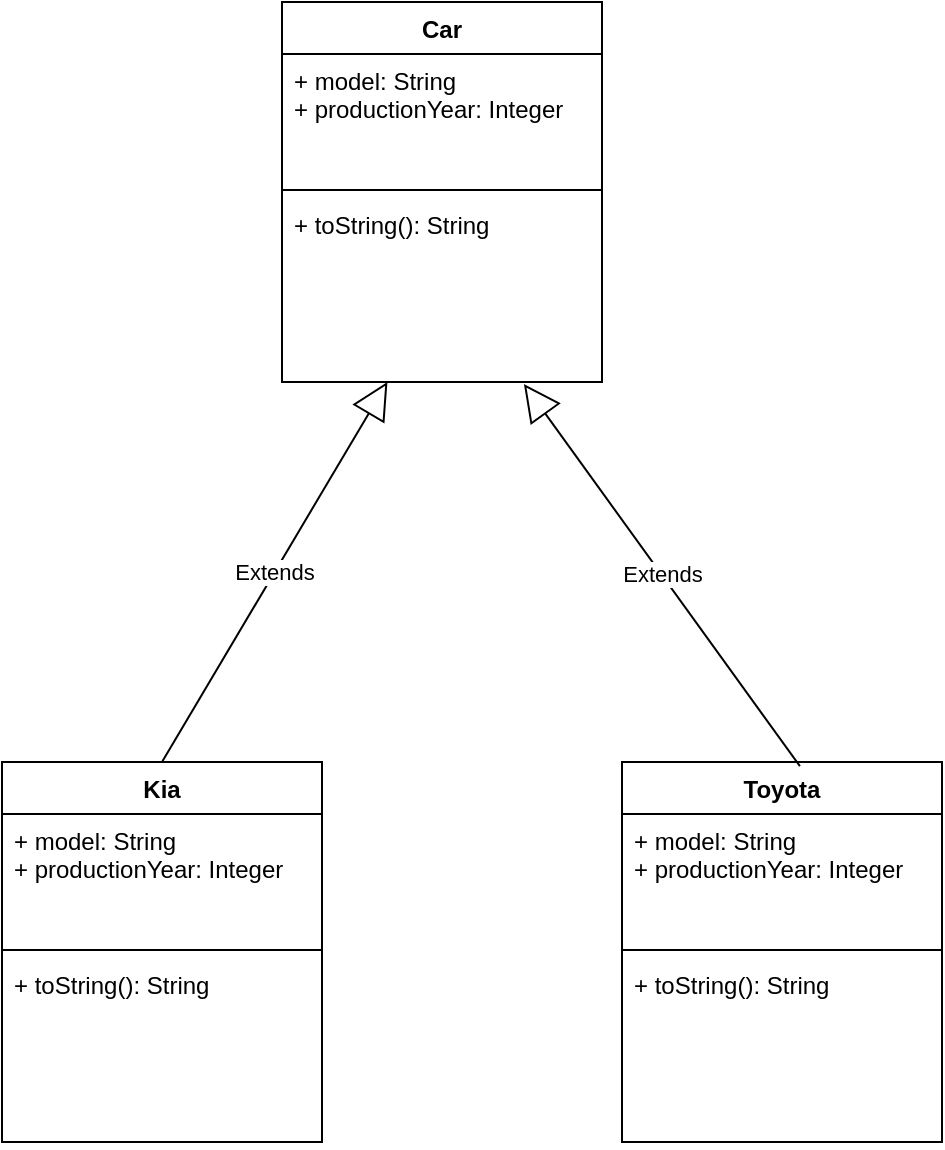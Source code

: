<mxfile version="20.5.3" type="google" pages="5"><diagram id="jqbWPacf7isH80mVprxw" name="Cars - iheritance"><mxGraphModel grid="1" page="1" gridSize="10" guides="1" tooltips="1" connect="1" arrows="1" fold="1" pageScale="1" pageWidth="1654" pageHeight="1169" math="0" shadow="0"><root><mxCell id="0"/><mxCell id="1" parent="0"/><mxCell id="mBYA9zQ9qfbUI1bb0ReB-9" value="Car" style="swimlane;fontStyle=1;align=center;verticalAlign=top;childLayout=stackLayout;horizontal=1;startSize=26;horizontalStack=0;resizeParent=1;resizeParentMax=0;resizeLast=0;collapsible=1;marginBottom=0;" vertex="1" parent="1"><mxGeometry x="360" y="260" width="160" height="190" as="geometry"/></mxCell><mxCell id="mBYA9zQ9qfbUI1bb0ReB-10" value="+ model: String&#10;+ productionYear: Integer" style="text;strokeColor=none;fillColor=none;align=left;verticalAlign=top;spacingLeft=4;spacingRight=4;overflow=hidden;rotatable=0;points=[[0,0.5],[1,0.5]];portConstraint=eastwest;" vertex="1" parent="mBYA9zQ9qfbUI1bb0ReB-9"><mxGeometry y="26" width="160" height="64" as="geometry"/></mxCell><mxCell id="mBYA9zQ9qfbUI1bb0ReB-11" value="" style="line;strokeWidth=1;fillColor=none;align=left;verticalAlign=middle;spacingTop=-1;spacingLeft=3;spacingRight=3;rotatable=0;labelPosition=right;points=[];portConstraint=eastwest;strokeColor=inherit;" vertex="1" parent="mBYA9zQ9qfbUI1bb0ReB-9"><mxGeometry y="90" width="160" height="8" as="geometry"/></mxCell><mxCell id="mBYA9zQ9qfbUI1bb0ReB-12" value="+ toString(): String" style="text;strokeColor=none;fillColor=none;align=left;verticalAlign=top;spacingLeft=4;spacingRight=4;overflow=hidden;rotatable=0;points=[[0,0.5],[1,0.5]];portConstraint=eastwest;" vertex="1" parent="mBYA9zQ9qfbUI1bb0ReB-9"><mxGeometry y="98" width="160" height="92" as="geometry"/></mxCell><mxCell id="mBYA9zQ9qfbUI1bb0ReB-13" value="Toyota" style="swimlane;fontStyle=1;align=center;verticalAlign=top;childLayout=stackLayout;horizontal=1;startSize=26;horizontalStack=0;resizeParent=1;resizeParentMax=0;resizeLast=0;collapsible=1;marginBottom=0;" vertex="1" parent="1"><mxGeometry x="530" y="640" width="160" height="190" as="geometry"/></mxCell><mxCell id="mBYA9zQ9qfbUI1bb0ReB-14" value="+ model: String&#10;+ productionYear: Integer" style="text;strokeColor=none;fillColor=none;align=left;verticalAlign=top;spacingLeft=4;spacingRight=4;overflow=hidden;rotatable=0;points=[[0,0.5],[1,0.5]];portConstraint=eastwest;" vertex="1" parent="mBYA9zQ9qfbUI1bb0ReB-13"><mxGeometry y="26" width="160" height="64" as="geometry"/></mxCell><mxCell id="mBYA9zQ9qfbUI1bb0ReB-15" value="" style="line;strokeWidth=1;fillColor=none;align=left;verticalAlign=middle;spacingTop=-1;spacingLeft=3;spacingRight=3;rotatable=0;labelPosition=right;points=[];portConstraint=eastwest;strokeColor=inherit;" vertex="1" parent="mBYA9zQ9qfbUI1bb0ReB-13"><mxGeometry y="90" width="160" height="8" as="geometry"/></mxCell><mxCell id="mBYA9zQ9qfbUI1bb0ReB-16" value="+ toString(): String" style="text;strokeColor=none;fillColor=none;align=left;verticalAlign=top;spacingLeft=4;spacingRight=4;overflow=hidden;rotatable=0;points=[[0,0.5],[1,0.5]];portConstraint=eastwest;" vertex="1" parent="mBYA9zQ9qfbUI1bb0ReB-13"><mxGeometry y="98" width="160" height="92" as="geometry"/></mxCell><mxCell id="mBYA9zQ9qfbUI1bb0ReB-17" value="Extends" style="endArrow=block;endSize=16;endFill=0;html=1;rounded=0;exitX=0.556;exitY=0.011;exitDx=0;exitDy=0;exitPerimeter=0;entryX=0.756;entryY=1.011;entryDx=0;entryDy=0;entryPerimeter=0;" edge="1" parent="1" source="mBYA9zQ9qfbUI1bb0ReB-13" target="mBYA9zQ9qfbUI1bb0ReB-12"><mxGeometry width="160" relative="1" as="geometry"><mxPoint x="40" y="770" as="sourcePoint"/><mxPoint x="200" y="770" as="targetPoint"/></mxGeometry></mxCell><mxCell id="mBYA9zQ9qfbUI1bb0ReB-18" value="Kia" style="swimlane;fontStyle=1;align=center;verticalAlign=top;childLayout=stackLayout;horizontal=1;startSize=26;horizontalStack=0;resizeParent=1;resizeParentMax=0;resizeLast=0;collapsible=1;marginBottom=0;" vertex="1" parent="1"><mxGeometry x="220" y="640" width="160" height="190" as="geometry"/></mxCell><mxCell id="mBYA9zQ9qfbUI1bb0ReB-19" value="+ model: String&#10;+ productionYear: Integer" style="text;strokeColor=none;fillColor=none;align=left;verticalAlign=top;spacingLeft=4;spacingRight=4;overflow=hidden;rotatable=0;points=[[0,0.5],[1,0.5]];portConstraint=eastwest;" vertex="1" parent="mBYA9zQ9qfbUI1bb0ReB-18"><mxGeometry y="26" width="160" height="64" as="geometry"/></mxCell><mxCell id="mBYA9zQ9qfbUI1bb0ReB-20" value="" style="line;strokeWidth=1;fillColor=none;align=left;verticalAlign=middle;spacingTop=-1;spacingLeft=3;spacingRight=3;rotatable=0;labelPosition=right;points=[];portConstraint=eastwest;strokeColor=inherit;" vertex="1" parent="mBYA9zQ9qfbUI1bb0ReB-18"><mxGeometry y="90" width="160" height="8" as="geometry"/></mxCell><mxCell id="mBYA9zQ9qfbUI1bb0ReB-21" value="+ toString(): String" style="text;strokeColor=none;fillColor=none;align=left;verticalAlign=top;spacingLeft=4;spacingRight=4;overflow=hidden;rotatable=0;points=[[0,0.5],[1,0.5]];portConstraint=eastwest;" vertex="1" parent="mBYA9zQ9qfbUI1bb0ReB-18"><mxGeometry y="98" width="160" height="92" as="geometry"/></mxCell><mxCell id="mBYA9zQ9qfbUI1bb0ReB-22" value="Extends" style="endArrow=block;endSize=16;endFill=0;html=1;rounded=0;exitX=0.5;exitY=0;exitDx=0;exitDy=0;" edge="1" parent="1" source="mBYA9zQ9qfbUI1bb0ReB-18" target="mBYA9zQ9qfbUI1bb0ReB-12"><mxGeometry width="160" relative="1" as="geometry"><mxPoint x="628.96" y="652.09" as="sourcePoint"/><mxPoint x="471.04" y="448.988" as="targetPoint"/></mxGeometry></mxCell></root></mxGraphModel></diagram><diagram id="QY5jik7Iae2Jsu6QxGlr" name="Garage SW Arch"><mxGraphModel grid="1" page="1" gridSize="10" guides="1" tooltips="1" connect="1" arrows="1" fold="1" pageScale="1" pageWidth="1654" pageHeight="1169" math="0" shadow="0"><root><mxCell id="0"/><mxCell id="1" parent="0"/><mxCell id="NFS-tfGxUZMcsREs0dOl-17" value="&lt;font style=&quot;&quot;&gt;&lt;span style=&quot;font-weight: bold; font-size: 14px;&quot;&gt;TAMK TiTe Cloud automotives Linux server&lt;/span&gt;&lt;br&gt;&lt;font style=&quot;font-size: 12px;&quot;&gt;* automotives3.tamk.cloud&lt;br&gt;* 192.168.88.123&lt;br&gt;&lt;br&gt;&lt;br&gt;&lt;/font&gt;&lt;/font&gt;" style="verticalAlign=top;align=left;spacingTop=8;spacingLeft=2;spacingRight=12;shape=cube;size=10;direction=south;fontStyle=4;html=1;strokeColor=default;" vertex="1" parent="1"><mxGeometry x="90" y="240" width="860" height="580" as="geometry"/></mxCell><mxCell id="NFS-tfGxUZMcsREs0dOl-14" value="&lt;p style=&quot;margin:0px;margin-top:6px;text-align:center;&quot;&gt;&lt;b&gt;My Garage app&lt;/b&gt;&lt;/p&gt;&lt;hr&gt;&lt;p style=&quot;margin:0px;margin-left:8px;&quot;&gt;&lt;br&gt;&lt;/p&gt;" style="align=left;overflow=fill;html=1;dropTarget=0;strokeColor=default;" vertex="1" parent="1"><mxGeometry x="110" y="380" width="540" height="330" as="geometry"/></mxCell><mxCell id="NFS-tfGxUZMcsREs0dOl-15" value="" style="shape=component;jettyWidth=8;jettyHeight=4;strokeColor=default;" vertex="1" parent="NFS-tfGxUZMcsREs0dOl-14"><mxGeometry x="1" width="20" height="20" relative="1" as="geometry"><mxPoint x="-24" y="4" as="offset"/></mxGeometry></mxCell><mxCell id="NFS-tfGxUZMcsREs0dOl-11" style="edgeStyle=none;rounded=0;orthogonalLoop=1;jettySize=auto;html=1;endArrow=classic;endFill=0;" edge="1" parent="1" source="NFS-tfGxUZMcsREs0dOl-1" target="NFS-tfGxUZMcsREs0dOl-5"><mxGeometry relative="1" as="geometry"/></mxCell><mxCell id="NFS-tfGxUZMcsREs0dOl-12" value="uses" style="edgeLabel;html=1;align=center;verticalAlign=middle;resizable=0;points=[];" connectable="0" vertex="1" parent="NFS-tfGxUZMcsREs0dOl-11"><mxGeometry x="-0.611" y="1" relative="1" as="geometry"><mxPoint as="offset"/></mxGeometry></mxCell><mxCell id="NFS-tfGxUZMcsREs0dOl-1" value="My Garage" style="shape=folder;fontStyle=1;tabWidth=110;tabHeight=30;tabPosition=left;html=1;boundedLbl=1;labelInHeader=1;container=1;collapsible=0;" vertex="1" parent="1"><mxGeometry x="140" y="422.5" width="190" height="110" as="geometry"/></mxCell><mxCell id="NFS-tfGxUZMcsREs0dOl-2" value="" style="html=1;strokeColor=none;resizeWidth=1;resizeHeight=1;fillColor=none;part=1;connectable=0;allowArrows=0;deletable=0;" vertex="1" parent="NFS-tfGxUZMcsREs0dOl-1"><mxGeometry width="173.235" height="63" relative="1" as="geometry"><mxPoint y="30" as="offset"/></mxGeometry></mxCell><mxCell id="NFS-tfGxUZMcsREs0dOl-5" value="Cars Catalog" style="shape=folder;fontStyle=1;tabWidth=110;tabHeight=30;tabPosition=left;html=1;boundedLbl=1;labelInHeader=1;container=1;collapsible=0;" vertex="1" parent="1"><mxGeometry x="440" y="422.5" width="190" height="95" as="geometry"/></mxCell><mxCell id="NFS-tfGxUZMcsREs0dOl-6" value="" style="html=1;strokeColor=none;resizeWidth=1;resizeHeight=1;fillColor=none;part=1;connectable=0;allowArrows=0;deletable=0;" vertex="1" parent="NFS-tfGxUZMcsREs0dOl-5"><mxGeometry width="100.534" height="19" relative="1" as="geometry"><mxPoint y="30" as="offset"/></mxGeometry></mxCell><mxCell id="NFS-tfGxUZMcsREs0dOl-10" style="rounded=0;orthogonalLoop=1;jettySize=auto;html=1;endArrow=none;endFill=0;dashed=1;" edge="1" parent="1" source="NFS-tfGxUZMcsREs0dOl-9" target="NFS-tfGxUZMcsREs0dOl-5"><mxGeometry relative="1" as="geometry"/></mxCell><mxCell id="NFS-tfGxUZMcsREs0dOl-9" value="&lt;span style=&quot;color: rgb(0, 0, 0); font-family: Helvetica; font-size: 12px; font-variant-ligatures: normal; font-variant-caps: normal; font-weight: 400; letter-spacing: normal; orphans: 2; text-align: left; text-indent: 0px; text-transform: none; widows: 2; word-spacing: 0px; -webkit-text-stroke-width: 0px; background-color: rgb(248, 249, 250); text-decoration-thickness: initial; text-decoration-style: initial; text-decoration-color: initial; float: none; display: inline !important;&quot;&gt;&lt;i&gt;This is the generic reusable collection of all possible cars, their properties like horse power, accelaration, top speed, consumption, battery capacity, tank size, nr of passangers ...&lt;/i&gt;&lt;/span&gt;" style="text;whiteSpace=wrap;html=1;strokeColor=default;" vertex="1" parent="1"><mxGeometry x="440" y="560" width="173" height="120" as="geometry"/></mxCell><mxCell id="NFS-tfGxUZMcsREs0dOl-13" value="&lt;span style=&quot;color: rgb(0, 0, 0); font-family: Helvetica; font-size: 12px; font-variant-ligatures: normal; font-variant-caps: normal; font-weight: 400; letter-spacing: normal; orphans: 2; text-align: left; text-indent: 0px; text-transform: none; widows: 2; word-spacing: 0px; -webkit-text-stroke-width: 0px; background-color: rgb(248, 249, 250); text-decoration-thickness: initial; text-decoration-style: initial; text-decoration-color: initial; float: none; display: inline !important;&quot;&gt;&lt;i&gt;Person's garage holding 0 or more cars.&lt;/i&gt;&lt;/span&gt;" style="text;whiteSpace=wrap;html=1;strokeColor=default;dashed=1;" vertex="1" parent="1"><mxGeometry x="170" y="580" width="130" height="90" as="geometry"/></mxCell><mxCell id="NFS-tfGxUZMcsREs0dOl-16" style="rounded=0;orthogonalLoop=1;jettySize=auto;html=1;endArrow=none;endFill=0;dashed=1;" edge="1" parent="1" source="NFS-tfGxUZMcsREs0dOl-13" target="NFS-tfGxUZMcsREs0dOl-1"><mxGeometry relative="1" as="geometry"><mxPoint x="755.545" y="610" as="sourcePoint"/><mxPoint x="709.727" y="570" as="targetPoint"/></mxGeometry></mxCell><mxCell id="NFS-tfGxUZMcsREs0dOl-20" value="&lt;span style=&quot;color: rgb(0, 0, 0); font-family: Helvetica; font-size: 12px; font-variant-ligatures: normal; font-variant-caps: normal; font-weight: 400; letter-spacing: normal; orphans: 2; text-align: left; text-indent: 0px; text-transform: none; widows: 2; word-spacing: 0px; -webkit-text-stroke-width: 0px; background-color: rgb(248, 249, 250); text-decoration-thickness: initial; text-decoration-style: initial; text-decoration-color: initial; float: none; display: inline !important;&quot;&gt;&lt;i&gt;Our home server for misc home applications&lt;/i&gt;&lt;/span&gt;" style="text;whiteSpace=wrap;html=1;strokeColor=default;" vertex="1" parent="1"><mxGeometry x="685" y="740" width="230" height="50" as="geometry"/></mxCell><mxCell id="NFS-tfGxUZMcsREs0dOl-21" value="&lt;span style=&quot;color: rgb(0, 0, 0); font-family: Helvetica; font-size: 12px; font-variant-ligatures: normal; font-variant-caps: normal; font-weight: 400; letter-spacing: normal; orphans: 2; text-align: left; text-indent: 0px; text-transform: none; widows: 2; word-spacing: 0px; -webkit-text-stroke-width: 0px; background-color: rgb(248, 249, 250); text-decoration-thickness: initial; text-decoration-style: initial; text-decoration-color: initial; float: none; display: inline !important;&quot;&gt;&lt;i&gt;Application for managing cars of our family for planning the trips and estimating costs. &lt;br&gt;&lt;br&gt;Example: Drive to Rovaniemi. How long will take with different cars? How much will it cost.&lt;/i&gt;&lt;/span&gt;" style="text;whiteSpace=wrap;html=1;strokeColor=default;" vertex="1" parent="1"><mxGeometry x="720" y="290" width="160" height="140" as="geometry"/></mxCell><mxCell id="NFS-tfGxUZMcsREs0dOl-22" style="rounded=0;orthogonalLoop=1;jettySize=auto;html=1;endArrow=none;endFill=0;dashed=1;" edge="1" parent="1" source="NFS-tfGxUZMcsREs0dOl-14" target="NFS-tfGxUZMcsREs0dOl-21"><mxGeometry relative="1" as="geometry"><mxPoint x="540.079" y="570" as="sourcePoint"/><mxPoint x="542.167" y="535" as="targetPoint"/></mxGeometry></mxCell><mxCell id="NFS-tfGxUZMcsREs0dOl-27" value="Cars Catalog" style="shape=folder;fontStyle=1;tabWidth=110;tabHeight=30;tabPosition=left;html=1;boundedLbl=1;labelInHeader=1;container=1;collapsible=0;" vertex="1" parent="1"><mxGeometry x="1050" y="260" width="770" height="520" as="geometry"/></mxCell><mxCell id="NFS-tfGxUZMcsREs0dOl-28" value="" style="html=1;strokeColor=none;resizeWidth=1;resizeHeight=1;fillColor=none;part=1;connectable=0;allowArrows=0;deletable=0;" vertex="1" parent="NFS-tfGxUZMcsREs0dOl-27"><mxGeometry width="407.427" height="104" relative="1" as="geometry"><mxPoint y="30" as="offset"/></mxGeometry></mxCell><mxCell id="61n-TOYlllM8kWe4kIjs-5" value="CarCatalog" style="swimlane;fontStyle=1;align=center;verticalAlign=top;childLayout=stackLayout;horizontal=1;startSize=40;horizontalStack=0;resizeParent=1;resizeParentMax=0;resizeLast=0;collapsible=1;marginBottom=0;" vertex="1" parent="NFS-tfGxUZMcsREs0dOl-27"><mxGeometry x="80" y="70" width="190" height="170" as="geometry"/></mxCell><mxCell id="61n-TOYlllM8kWe4kIjs-6" value="+ model: String" style="text;strokeColor=none;fillColor=none;align=left;verticalAlign=top;spacingLeft=4;spacingRight=4;overflow=hidden;rotatable=0;points=[[0,0.5],[1,0.5]];portConstraint=eastwest;" vertex="1" parent="61n-TOYlllM8kWe4kIjs-5"><mxGeometry y="40" width="190" height="30" as="geometry"/></mxCell><mxCell id="61n-TOYlllM8kWe4kIjs-7" value="" style="line;strokeWidth=1;fillColor=none;align=left;verticalAlign=middle;spacingTop=-1;spacingLeft=3;spacingRight=3;rotatable=0;labelPosition=right;points=[];portConstraint=eastwest;strokeColor=inherit;" vertex="1" parent="61n-TOYlllM8kWe4kIjs-5"><mxGeometry y="70" width="190" height="8" as="geometry"/></mxCell><mxCell id="61n-TOYlllM8kWe4kIjs-8" value="+ getID3(String model): Car&#10;+ getTouran(String model): Car" style="text;strokeColor=none;fillColor=none;align=left;verticalAlign=top;spacingLeft=4;spacingRight=4;overflow=hidden;rotatable=0;points=[[0,0.5],[1,0.5]];portConstraint=eastwest;" vertex="1" parent="61n-TOYlllM8kWe4kIjs-5"><mxGeometry y="78" width="190" height="92" as="geometry"/></mxCell><mxCell id="61n-TOYlllM8kWe4kIjs-11" value="VW ID3" style="swimlane;fontStyle=1;align=center;verticalAlign=top;childLayout=stackLayout;horizontal=1;startSize=26;horizontalStack=0;resizeParent=1;resizeParentMax=0;resizeLast=0;collapsible=1;marginBottom=0;" vertex="1" parent="NFS-tfGxUZMcsREs0dOl-27"><mxGeometry x="360" y="360" width="160" height="130" as="geometry"/></mxCell><mxCell id="61n-TOYlllM8kWe4kIjs-12" value="+ ..." style="text;strokeColor=none;fillColor=none;align=left;verticalAlign=top;spacingLeft=4;spacingRight=4;overflow=hidden;rotatable=0;points=[[0,0.5],[1,0.5]];portConstraint=eastwest;" vertex="1" parent="61n-TOYlllM8kWe4kIjs-11"><mxGeometry y="26" width="160" height="44" as="geometry"/></mxCell><mxCell id="61n-TOYlllM8kWe4kIjs-13" value="" style="line;strokeWidth=1;fillColor=none;align=left;verticalAlign=middle;spacingTop=-1;spacingLeft=3;spacingRight=3;rotatable=0;labelPosition=right;points=[];portConstraint=eastwest;strokeColor=inherit;" vertex="1" parent="61n-TOYlllM8kWe4kIjs-11"><mxGeometry y="70" width="160" height="8" as="geometry"/></mxCell><mxCell id="61n-TOYlllM8kWe4kIjs-14" value="+ ..." style="text;strokeColor=none;fillColor=none;align=left;verticalAlign=top;spacingLeft=4;spacingRight=4;overflow=hidden;rotatable=0;points=[[0,0.5],[1,0.5]];portConstraint=eastwest;" vertex="1" parent="61n-TOYlllM8kWe4kIjs-11"><mxGeometry y="78" width="160" height="52" as="geometry"/></mxCell><mxCell id="61n-TOYlllM8kWe4kIjs-15" value="&lt;&lt;interface&gt;&gt;&#10;Car" style="swimlane;fontStyle=1;align=center;verticalAlign=top;childLayout=stackLayout;horizontal=1;startSize=40;horizontalStack=0;resizeParent=1;resizeParentMax=0;resizeLast=0;collapsible=1;marginBottom=0;" vertex="1" parent="NFS-tfGxUZMcsREs0dOl-27"><mxGeometry x="480" y="50" width="250" height="200" as="geometry"/></mxCell><mxCell id="61n-TOYlllM8kWe4kIjs-16" value="# powertype: String&#10;# electricConsumption&#10;# petrolConsumption&#10;# electricCapacity" style="text;strokeColor=none;fillColor=none;align=left;verticalAlign=top;spacingLeft=4;spacingRight=4;overflow=hidden;rotatable=0;points=[[0,0.5],[1,0.5]];portConstraint=eastwest;" vertex="1" parent="61n-TOYlllM8kWe4kIjs-15"><mxGeometry y="40" width="250" height="60" as="geometry"/></mxCell><mxCell id="61n-TOYlllM8kWe4kIjs-17" value="" style="line;strokeWidth=1;fillColor=none;align=left;verticalAlign=middle;spacingTop=-1;spacingLeft=3;spacingRight=3;rotatable=0;labelPosition=right;points=[];portConstraint=eastwest;strokeColor=inherit;" vertex="1" parent="61n-TOYlllM8kWe4kIjs-15"><mxGeometry y="100" width="250" height="8" as="geometry"/></mxCell><mxCell id="61n-TOYlllM8kWe4kIjs-18" value="+ getCar: Car&#10;+ getElectricConsumption: double&#10;+ getPetrolConsumption: double&#10;+ getElectricCapacity: double&#10;+ getTopSpeed: int&#10;+ getNrPassangers: int" style="text;strokeColor=none;fillColor=none;align=left;verticalAlign=top;spacingLeft=4;spacingRight=4;overflow=hidden;rotatable=0;points=[[0,0.5],[1,0.5]];portConstraint=eastwest;" vertex="1" parent="61n-TOYlllM8kWe4kIjs-15"><mxGeometry y="108" width="250" height="92" as="geometry"/></mxCell><mxCell id="61n-TOYlllM8kWe4kIjs-19" value="implements" style="endArrow=block;endSize=16;endFill=0;html=1;rounded=0;fontSize=12;exitX=0.694;exitY=-0.001;exitDx=0;exitDy=0;exitPerimeter=0;" edge="1" parent="NFS-tfGxUZMcsREs0dOl-27" source="61n-TOYlllM8kWe4kIjs-11" target="61n-TOYlllM8kWe4kIjs-18"><mxGeometry width="160" relative="1" as="geometry"><mxPoint x="-710" y="370" as="sourcePoint"/><mxPoint x="-550" y="370" as="targetPoint"/></mxGeometry></mxCell><mxCell id="61n-TOYlllM8kWe4kIjs-20" style="edgeStyle=none;rounded=0;orthogonalLoop=1;jettySize=auto;html=1;fontSize=12;endArrow=classic;endFill=0;" edge="1" parent="NFS-tfGxUZMcsREs0dOl-27" source="61n-TOYlllM8kWe4kIjs-6" target="61n-TOYlllM8kWe4kIjs-16"><mxGeometry relative="1" as="geometry"/></mxCell><mxCell id="61n-TOYlllM8kWe4kIjs-21" value="uses" style="edgeLabel;html=1;align=center;verticalAlign=middle;resizable=0;points=[];fontSize=12;" connectable="0" vertex="1" parent="61n-TOYlllM8kWe4kIjs-20"><mxGeometry x="-0.337" y="-3" relative="1" as="geometry"><mxPoint as="offset"/></mxGeometry></mxCell><mxCell id="61n-TOYlllM8kWe4kIjs-22" value="VW Touran" style="swimlane;fontStyle=1;align=center;verticalAlign=top;childLayout=stackLayout;horizontal=1;startSize=26;horizontalStack=0;resizeParent=1;resizeParentMax=0;resizeLast=0;collapsible=1;marginBottom=0;" vertex="1" parent="NFS-tfGxUZMcsREs0dOl-27"><mxGeometry x="570" y="360" width="160" height="130" as="geometry"/></mxCell><mxCell id="61n-TOYlllM8kWe4kIjs-23" value="+ ..." style="text;strokeColor=none;fillColor=none;align=left;verticalAlign=top;spacingLeft=4;spacingRight=4;overflow=hidden;rotatable=0;points=[[0,0.5],[1,0.5]];portConstraint=eastwest;" vertex="1" parent="61n-TOYlllM8kWe4kIjs-22"><mxGeometry y="26" width="160" height="44" as="geometry"/></mxCell><mxCell id="61n-TOYlllM8kWe4kIjs-24" value="" style="line;strokeWidth=1;fillColor=none;align=left;verticalAlign=middle;spacingTop=-1;spacingLeft=3;spacingRight=3;rotatable=0;labelPosition=right;points=[];portConstraint=eastwest;strokeColor=inherit;" vertex="1" parent="61n-TOYlllM8kWe4kIjs-22"><mxGeometry y="70" width="160" height="8" as="geometry"/></mxCell><mxCell id="61n-TOYlllM8kWe4kIjs-25" value="+ ..." style="text;strokeColor=none;fillColor=none;align=left;verticalAlign=top;spacingLeft=4;spacingRight=4;overflow=hidden;rotatable=0;points=[[0,0.5],[1,0.5]];portConstraint=eastwest;" vertex="1" parent="61n-TOYlllM8kWe4kIjs-22"><mxGeometry y="78" width="160" height="52" as="geometry"/></mxCell><mxCell id="61n-TOYlllM8kWe4kIjs-26" value="implements" style="endArrow=block;endSize=16;endFill=0;html=1;rounded=0;fontSize=12;exitX=0.75;exitY=0;exitDx=0;exitDy=0;" edge="1" parent="NFS-tfGxUZMcsREs0dOl-27" source="61n-TOYlllM8kWe4kIjs-22" target="61n-TOYlllM8kWe4kIjs-15"><mxGeometry width="160" relative="1" as="geometry"><mxPoint x="451.04" y="379.87" as="sourcePoint"/><mxPoint x="529.783" y="260" as="targetPoint"/></mxGeometry></mxCell><mxCell id="61n-TOYlllM8kWe4kIjs-28" value="TripAdvisor" style="swimlane;fontStyle=1;align=center;verticalAlign=top;childLayout=stackLayout;horizontal=1;startSize=40;horizontalStack=0;resizeParent=1;resizeParentMax=0;resizeLast=0;collapsible=1;marginBottom=0;" vertex="1" parent="NFS-tfGxUZMcsREs0dOl-27"><mxGeometry x="81" y="290" width="210" height="170" as="geometry"/></mxCell><mxCell id="61n-TOYlllM8kWe4kIjs-29" value="+ model: String" style="text;strokeColor=none;fillColor=none;align=left;verticalAlign=top;spacingLeft=4;spacingRight=4;overflow=hidden;rotatable=0;points=[[0,0.5],[1,0.5]];portConstraint=eastwest;" vertex="1" parent="61n-TOYlllM8kWe4kIjs-28"><mxGeometry y="40" width="210" height="30" as="geometry"/></mxCell><mxCell id="61n-TOYlllM8kWe4kIjs-30" value="" style="line;strokeWidth=1;fillColor=none;align=left;verticalAlign=middle;spacingTop=-1;spacingLeft=3;spacingRight=3;rotatable=0;labelPosition=right;points=[];portConstraint=eastwest;strokeColor=inherit;" vertex="1" parent="61n-TOYlllM8kWe4kIjs-28"><mxGeometry y="70" width="210" height="8" as="geometry"/></mxCell><mxCell id="61n-TOYlllM8kWe4kIjs-31" value="+ getCar(): Car&#10;+ setPetrolPrice(double price)&#10;+ setChargePrice(double price)&#10;+ calcCost(Car car, int dist): double" style="text;strokeColor=none;fillColor=none;align=left;verticalAlign=top;spacingLeft=4;spacingRight=4;overflow=hidden;rotatable=0;points=[[0,0.5],[1,0.5]];portConstraint=eastwest;" vertex="1" parent="61n-TOYlllM8kWe4kIjs-28"><mxGeometry y="78" width="210" height="92" as="geometry"/></mxCell><mxCell id="61n-TOYlllM8kWe4kIjs-32" style="edgeStyle=none;rounded=0;orthogonalLoop=1;jettySize=auto;html=1;fontSize=12;endArrow=classic;endFill=0;" edge="1" parent="NFS-tfGxUZMcsREs0dOl-27" source="61n-TOYlllM8kWe4kIjs-28" target="61n-TOYlllM8kWe4kIjs-15"><mxGeometry relative="1" as="geometry"><mxPoint x="280" y="133.766" as="sourcePoint"/><mxPoint x="490" y="131.039" as="targetPoint"/></mxGeometry></mxCell><mxCell id="61n-TOYlllM8kWe4kIjs-33" value="uses" style="edgeLabel;html=1;align=center;verticalAlign=middle;resizable=0;points=[];fontSize=12;" connectable="0" vertex="1" parent="61n-TOYlllM8kWe4kIjs-32"><mxGeometry x="-0.337" y="-3" relative="1" as="geometry"><mxPoint as="offset"/></mxGeometry></mxCell><mxCell id="0SRoC1N3Tgm_P5Nfa-5S-1" value="&lt;font style=&quot;&quot;&gt;&lt;span style=&quot;font-weight: bold; font-size: 14px;&quot;&gt;TAMK TiTe Cloud automotives Linux server&lt;/span&gt;&lt;br&gt;&lt;font style=&quot;font-size: 12px;&quot;&gt;* automotives3.tamk.cloud&lt;br&gt;* 192.168.88.123&lt;br&gt;&lt;br&gt;&lt;br&gt;&lt;/font&gt;&lt;/font&gt;" style="verticalAlign=top;align=left;spacingTop=8;spacingLeft=2;spacingRight=12;shape=cube;size=10;direction=south;fontStyle=4;html=1;strokeColor=default;" vertex="1" parent="1"><mxGeometry x="-450" y="240" width="430" height="260" as="geometry"/></mxCell><mxCell id="0SRoC1N3Tgm_P5Nfa-5S-2" value="&lt;p style=&quot;margin:0px;margin-top:6px;text-align:center;&quot;&gt;&lt;b&gt;My Garage app&lt;/b&gt;&lt;/p&gt;&lt;hr&gt;&lt;p style=&quot;margin:0px;margin-left:8px;&quot;&gt;&lt;br&gt;&lt;/p&gt;" style="align=left;overflow=fill;html=1;dropTarget=0;strokeColor=default;" vertex="1" parent="1"><mxGeometry x="-410" y="340" width="220" height="120" as="geometry"/></mxCell><mxCell id="0SRoC1N3Tgm_P5Nfa-5S-3" value="" style="shape=component;jettyWidth=8;jettyHeight=4;strokeColor=default;" vertex="1" parent="0SRoC1N3Tgm_P5Nfa-5S-2"><mxGeometry x="1" width="20" height="20" relative="1" as="geometry"><mxPoint x="-24" y="4" as="offset"/></mxGeometry></mxCell><mxCell id="0SRoC1N3Tgm_P5Nfa-5S-4" value="Text" style="text;html=1;strokeColor=none;fillColor=none;align=center;verticalAlign=middle;whiteSpace=wrap;rounded=0;" vertex="1" parent="1"><mxGeometry x="-440" y="170" width="60" height="30" as="geometry"/></mxCell></root></mxGraphModel></diagram><diagram name="Kopio Garage SW Arch" id="Vcb1r5h238I3-xQ7FxOK"><mxGraphModel grid="1" page="1" gridSize="10" guides="1" tooltips="1" connect="1" arrows="1" fold="1" pageScale="1" pageWidth="1654" pageHeight="1169" math="0" shadow="0"><root><mxCell id="nMjdwuNvYvQ4DyCMUX-k-0"/><mxCell id="nMjdwuNvYvQ4DyCMUX-k-1" parent="nMjdwuNvYvQ4DyCMUX-k-0"/><mxCell id="ElwQ16ls1_cdYGehWIzN-27" style="edgeStyle=none;rounded=0;orthogonalLoop=1;jettySize=auto;html=1;fontSize=14;" edge="1" parent="nMjdwuNvYvQ4DyCMUX-k-1" source="ElwQ16ls1_cdYGehWIzN-25" target="ElwQ16ls1_cdYGehWIzN-24"><mxGeometry relative="1" as="geometry"/></mxCell><mxCell id="ElwQ16ls1_cdYGehWIzN-28" style="edgeStyle=none;rounded=0;orthogonalLoop=1;jettySize=auto;html=1;fontSize=14;" edge="1" parent="nMjdwuNvYvQ4DyCMUX-k-1" source="ElwQ16ls1_cdYGehWIzN-25" target="ElwQ16ls1_cdYGehWIzN-22"><mxGeometry relative="1" as="geometry"/></mxCell><mxCell id="ElwQ16ls1_cdYGehWIzN-25" value="" style="rounded=0;whiteSpace=wrap;html=1;fontSize=24;dashed=1;" vertex="1" parent="nMjdwuNvYvQ4DyCMUX-k-1"><mxGeometry x="-570" y="285" width="290" height="215" as="geometry"/></mxCell><mxCell id="nMjdwuNvYvQ4DyCMUX-k-49" value="&lt;font style=&quot;font-size: 24px;&quot;&gt;Context&lt;/font&gt;" style="text;html=1;strokeColor=none;fillColor=none;align=center;verticalAlign=middle;whiteSpace=wrap;rounded=0;" vertex="1" parent="nMjdwuNvYvQ4DyCMUX-k-1"><mxGeometry x="-1010" y="150" width="60" height="30" as="geometry"/></mxCell><mxCell id="ElwQ16ls1_cdYGehWIzN-0" value="Garage application" style="rounded=0;whiteSpace=wrap;html=1;" vertex="1" parent="nMjdwuNvYvQ4DyCMUX-k-1"><mxGeometry x="-860" y="407.5" width="160" height="110" as="geometry"/></mxCell><mxCell id="ElwQ16ls1_cdYGehWIzN-13" style="edgeStyle=none;rounded=0;orthogonalLoop=1;jettySize=auto;html=1;" edge="1" parent="nMjdwuNvYvQ4DyCMUX-k-1" source="ElwQ16ls1_cdYGehWIzN-1" target="ElwQ16ls1_cdYGehWIzN-0"><mxGeometry relative="1" as="geometry"/></mxCell><mxCell id="ElwQ16ls1_cdYGehWIzN-1" value="End User / Car owner" style="shape=umlActor;verticalLabelPosition=bottom;verticalAlign=top;html=1;outlineConnect=0;" vertex="1" parent="nMjdwuNvYvQ4DyCMUX-k-1"><mxGeometry x="-1080" y="260" width="30" height="60" as="geometry"/></mxCell><mxCell id="ElwQ16ls1_cdYGehWIzN-4" value="User Interface" style="rounded=0;whiteSpace=wrap;html=1;" vertex="1" parent="nMjdwuNvYvQ4DyCMUX-k-1"><mxGeometry x="60" y="235" width="480" height="60" as="geometry"/></mxCell><mxCell id="ElwQ16ls1_cdYGehWIzN-5" value="Garage service" style="rounded=0;whiteSpace=wrap;html=1;" vertex="1" parent="nMjdwuNvYvQ4DyCMUX-k-1"><mxGeometry x="60" y="320" width="220" height="60" as="geometry"/></mxCell><mxCell id="ElwQ16ls1_cdYGehWIzN-6" value="Cars Catalog" style="rounded=0;whiteSpace=wrap;html=1;" vertex="1" parent="nMjdwuNvYvQ4DyCMUX-k-1"><mxGeometry x="60" y="400" width="480" height="60" as="geometry"/></mxCell><mxCell id="ElwQ16ls1_cdYGehWIzN-7" value="DB" style="shape=cylinder3;whiteSpace=wrap;html=1;boundedLbl=1;backgroundOutline=1;size=15;" vertex="1" parent="nMjdwuNvYvQ4DyCMUX-k-1"><mxGeometry x="65" y="570" width="470" height="80" as="geometry"/></mxCell><mxCell id="ElwQ16ls1_cdYGehWIzN-8" value="Data Access" style="rounded=0;whiteSpace=wrap;html=1;" vertex="1" parent="nMjdwuNvYvQ4DyCMUX-k-1"><mxGeometry x="60" y="480" width="480" height="60" as="geometry"/></mxCell><mxCell id="ElwQ16ls1_cdYGehWIzN-9" value="Trip Advisor" style="rounded=0;whiteSpace=wrap;html=1;" vertex="1" parent="nMjdwuNvYvQ4DyCMUX-k-1"><mxGeometry x="330" y="320" width="210" height="60" as="geometry"/></mxCell><mxCell id="ElwQ16ls1_cdYGehWIzN-11" style="rounded=0;orthogonalLoop=1;jettySize=auto;html=1;" edge="1" parent="nMjdwuNvYvQ4DyCMUX-k-1" source="ElwQ16ls1_cdYGehWIzN-10" target="ElwQ16ls1_cdYGehWIzN-0"><mxGeometry relative="1" as="geometry"/></mxCell><mxCell id="ElwQ16ls1_cdYGehWIzN-10" value="Admin User" style="shape=umlActor;verticalLabelPosition=bottom;verticalAlign=top;html=1;outlineConnect=0;" vertex="1" parent="nMjdwuNvYvQ4DyCMUX-k-1"><mxGeometry x="-1110" y="407.5" width="30" height="60" as="geometry"/></mxCell><mxCell id="ElwQ16ls1_cdYGehWIzN-12" value="Adding, removing, editing car models" style="text;html=1;strokeColor=none;fillColor=none;align=center;verticalAlign=middle;whiteSpace=wrap;rounded=0;" vertex="1" parent="nMjdwuNvYvQ4DyCMUX-k-1"><mxGeometry x="-1230" y="412" width="100" height="51" as="geometry"/></mxCell><mxCell id="ElwQ16ls1_cdYGehWIzN-14" value="Adding, removing, editing cars to his garage.&lt;br&gt;Quering expensises and durations for trips." style="text;html=1;strokeColor=none;fillColor=none;align=center;verticalAlign=middle;whiteSpace=wrap;rounded=0;" vertex="1" parent="nMjdwuNvYvQ4DyCMUX-k-1"><mxGeometry x="-1055" y="195" width="150" height="85" as="geometry"/></mxCell><mxCell id="ElwQ16ls1_cdYGehWIzN-15" value="&lt;font style=&quot;font-size: 24px;&quot;&gt;Container&lt;/font&gt;" style="text;html=1;strokeColor=none;fillColor=none;align=center;verticalAlign=middle;whiteSpace=wrap;rounded=0;" vertex="1" parent="nMjdwuNvYvQ4DyCMUX-k-1"><mxGeometry x="-530" y="160" width="60" height="30" as="geometry"/></mxCell><mxCell id="ElwQ16ls1_cdYGehWIzN-16" value="&lt;font style=&quot;font-size: 24px;&quot;&gt;Component&lt;/font&gt;" style="text;html=1;strokeColor=none;fillColor=none;align=center;verticalAlign=middle;whiteSpace=wrap;rounded=0;" vertex="1" parent="nMjdwuNvYvQ4DyCMUX-k-1"><mxGeometry x="100" y="120" width="60" height="30" as="geometry"/></mxCell><mxCell id="ElwQ16ls1_cdYGehWIzN-19" style="edgeStyle=none;rounded=0;orthogonalLoop=1;jettySize=auto;html=1;entryX=0.5;entryY=0;entryDx=0;entryDy=0;fontSize=24;" edge="1" parent="nMjdwuNvYvQ4DyCMUX-k-1" source="ElwQ16ls1_cdYGehWIzN-18" target="ElwQ16ls1_cdYGehWIzN-0"><mxGeometry relative="1" as="geometry"/></mxCell><mxCell id="ElwQ16ls1_cdYGehWIzN-18" value="Scenario A:&lt;br&gt;Login, choose car, give trip detals, get expense and duration from the app" style="text;html=1;strokeColor=none;fillColor=none;align=center;verticalAlign=middle;whiteSpace=wrap;rounded=0;" vertex="1" parent="nMjdwuNvYvQ4DyCMUX-k-1"><mxGeometry x="-855" y="235" width="150" height="85" as="geometry"/></mxCell><mxCell id="ElwQ16ls1_cdYGehWIzN-21" value="&lt;font style=&quot;font-size: 14px;&quot;&gt;My Garage App&lt;/font&gt;" style="rounded=0;whiteSpace=wrap;html=1;fontSize=24;" vertex="1" parent="nMjdwuNvYvQ4DyCMUX-k-1"><mxGeometry x="-530" y="390" width="180" height="90" as="geometry"/></mxCell><mxCell id="ElwQ16ls1_cdYGehWIzN-22" value="&lt;font style=&quot;font-size: 14px;&quot;&gt;Google Maps API&lt;/font&gt;" style="rounded=0;whiteSpace=wrap;html=1;fontSize=24;" vertex="1" parent="nMjdwuNvYvQ4DyCMUX-k-1"><mxGeometry x="-220" y="410" width="180" height="90" as="geometry"/></mxCell><mxCell id="ElwQ16ls1_cdYGehWIzN-24" value="&lt;font style=&quot;font-size: 14px;&quot;&gt;Email&lt;/font&gt;" style="rounded=0;whiteSpace=wrap;html=1;fontSize=24;" vertex="1" parent="nMjdwuNvYvQ4DyCMUX-k-1"><mxGeometry x="-220" y="295" width="180" height="90" as="geometry"/></mxCell><mxCell id="ElwQ16ls1_cdYGehWIzN-26" value="&lt;font style=&quot;font-size: 14px;&quot;&gt;Web Application&lt;/font&gt;" style="rounded=0;whiteSpace=wrap;html=1;fontSize=24;" vertex="1" parent="nMjdwuNvYvQ4DyCMUX-k-1"><mxGeometry x="-530" y="300" width="180" height="50" as="geometry"/></mxCell></root></mxGraphModel></diagram><diagram name="TripAdvisor" id="q8lkRILHqYJg_kHrxZ5H"><mxGraphModel grid="1" page="1" gridSize="10" guides="1" tooltips="1" connect="1" arrows="1" fold="1" pageScale="1" pageWidth="1654" pageHeight="1169" math="0" shadow="0"><root><mxCell id="Pibc6hxVn9XaqI-5zS3y-0"/><mxCell id="Pibc6hxVn9XaqI-5zS3y-1" parent="Pibc6hxVn9XaqI-5zS3y-0"/><mxCell id="Pibc6hxVn9XaqI-5zS3y-18" value="Trip Advisor" style="shape=folder;fontStyle=1;tabWidth=110;tabHeight=30;tabPosition=left;html=1;boundedLbl=1;labelInHeader=1;container=1;collapsible=0;" vertex="1" parent="Pibc6hxVn9XaqI-5zS3y-1"><mxGeometry x="1050" y="250" width="770" height="520" as="geometry"/></mxCell><mxCell id="Pibc6hxVn9XaqI-5zS3y-19" value="" style="html=1;strokeColor=none;resizeWidth=1;resizeHeight=1;fillColor=none;part=1;connectable=0;allowArrows=0;deletable=0;" vertex="1" parent="Pibc6hxVn9XaqI-5zS3y-18"><mxGeometry width="407.427" height="104" relative="1" as="geometry"><mxPoint y="30" as="offset"/></mxGeometry></mxCell><mxCell id="Pibc6hxVn9XaqI-5zS3y-28" value="&lt;&lt;interface&gt;&gt;&#10;Car" style="swimlane;fontStyle=1;align=center;verticalAlign=top;childLayout=stackLayout;horizontal=1;startSize=40;horizontalStack=0;resizeParent=1;resizeParentMax=0;resizeLast=0;collapsible=1;marginBottom=0;" vertex="1" parent="Pibc6hxVn9XaqI-5zS3y-18"><mxGeometry x="480" y="50" width="250" height="200" as="geometry"/></mxCell><mxCell id="Pibc6hxVn9XaqI-5zS3y-29" value="# powertype: String&#10;# electricConsumption&#10;# petrolConsumption&#10;# electricCapacity" style="text;strokeColor=none;fillColor=none;align=left;verticalAlign=top;spacingLeft=4;spacingRight=4;overflow=hidden;rotatable=0;points=[[0,0.5],[1,0.5]];portConstraint=eastwest;" vertex="1" parent="Pibc6hxVn9XaqI-5zS3y-28"><mxGeometry y="40" width="250" height="60" as="geometry"/></mxCell><mxCell id="Pibc6hxVn9XaqI-5zS3y-30" value="" style="line;strokeWidth=1;fillColor=none;align=left;verticalAlign=middle;spacingTop=-1;spacingLeft=3;spacingRight=3;rotatable=0;labelPosition=right;points=[];portConstraint=eastwest;strokeColor=inherit;" vertex="1" parent="Pibc6hxVn9XaqI-5zS3y-28"><mxGeometry y="100" width="250" height="8" as="geometry"/></mxCell><mxCell id="Pibc6hxVn9XaqI-5zS3y-31" value="+ getCar: Car&#10;+ getElectricConsumption: double&#10;+ getPetrolConsumption: double&#10;+ getElectricCapacity: double&#10;+ getTopSpeed: int&#10;+ getNrPassangers: int" style="text;strokeColor=none;fillColor=none;align=left;verticalAlign=top;spacingLeft=4;spacingRight=4;overflow=hidden;rotatable=0;points=[[0,0.5],[1,0.5]];portConstraint=eastwest;" vertex="1" parent="Pibc6hxVn9XaqI-5zS3y-28"><mxGeometry y="108" width="250" height="92" as="geometry"/></mxCell><mxCell id="Pibc6hxVn9XaqI-5zS3y-40" value="TripAdvisor" style="swimlane;fontStyle=1;align=center;verticalAlign=top;childLayout=stackLayout;horizontal=1;startSize=40;horizontalStack=0;resizeParent=1;resizeParentMax=0;resizeLast=0;collapsible=1;marginBottom=0;" vertex="1" parent="Pibc6hxVn9XaqI-5zS3y-18"><mxGeometry x="50" y="70" width="210" height="260" as="geometry"/></mxCell><mxCell id="Pibc6hxVn9XaqI-5zS3y-41" value="+ model: String" style="text;strokeColor=none;fillColor=none;align=left;verticalAlign=top;spacingLeft=4;spacingRight=4;overflow=hidden;rotatable=0;points=[[0,0.5],[1,0.5]];portConstraint=eastwest;" vertex="1" parent="Pibc6hxVn9XaqI-5zS3y-40"><mxGeometry y="40" width="210" height="30" as="geometry"/></mxCell><mxCell id="Pibc6hxVn9XaqI-5zS3y-42" value="" style="line;strokeWidth=1;fillColor=none;align=left;verticalAlign=middle;spacingTop=-1;spacingLeft=3;spacingRight=3;rotatable=0;labelPosition=right;points=[];portConstraint=eastwest;strokeColor=inherit;" vertex="1" parent="Pibc6hxVn9XaqI-5zS3y-40"><mxGeometry y="70" width="210" height="8" as="geometry"/></mxCell><mxCell id="Pibc6hxVn9XaqI-5zS3y-43" value="+ setCar(Car)&#10;+ setDistance(int)&#10;+ getPrice(): double&#10;+ getDuration(): double&#10;+ setChargePrice(double price)&#10;+ calcCost(Car car, int dist): double" style="text;strokeColor=none;fillColor=none;align=left;verticalAlign=top;spacingLeft=4;spacingRight=4;overflow=hidden;rotatable=0;points=[[0,0.5],[1,0.5]];portConstraint=eastwest;" vertex="1" parent="Pibc6hxVn9XaqI-5zS3y-40"><mxGeometry y="78" width="210" height="182" as="geometry"/></mxCell><mxCell id="Pibc6hxVn9XaqI-5zS3y-44" style="edgeStyle=none;rounded=0;orthogonalLoop=1;jettySize=auto;html=1;fontSize=12;endArrow=classic;endFill=0;" edge="1" parent="Pibc6hxVn9XaqI-5zS3y-18" source="Pibc6hxVn9XaqI-5zS3y-40" target="Pibc6hxVn9XaqI-5zS3y-28"><mxGeometry relative="1" as="geometry"><mxPoint x="280" y="133.766" as="sourcePoint"/><mxPoint x="490" y="131.039" as="targetPoint"/></mxGeometry></mxCell><mxCell id="Pibc6hxVn9XaqI-5zS3y-45" value="uses" style="edgeLabel;html=1;align=center;verticalAlign=middle;resizable=0;points=[];fontSize=12;" connectable="0" vertex="1" parent="Pibc6hxVn9XaqI-5zS3y-44"><mxGeometry x="-0.337" y="-3" relative="1" as="geometry"><mxPoint as="offset"/></mxGeometry></mxCell><mxCell id="_bVYgXcGNY5V1HzDDg-j-0" value="&lt;&lt;abstract&gt;&gt;&#10;TripVehicle" style="swimlane;fontStyle=1;align=center;verticalAlign=top;childLayout=stackLayout;horizontal=1;startSize=40;horizontalStack=0;resizeParent=1;resizeParentMax=0;resizeLast=0;collapsible=1;marginBottom=0;" vertex="1" parent="Pibc6hxVn9XaqI-5zS3y-18"><mxGeometry x="480" y="290" width="250" height="200" as="geometry"/></mxCell><mxCell id="_bVYgXcGNY5V1HzDDg-j-1" value="# powertype: String&#10;# electricConsumption&#10;# petrolConsumption&#10;# electricCapacity" style="text;strokeColor=none;fillColor=none;align=left;verticalAlign=top;spacingLeft=4;spacingRight=4;overflow=hidden;rotatable=0;points=[[0,0.5],[1,0.5]];portConstraint=eastwest;" vertex="1" parent="_bVYgXcGNY5V1HzDDg-j-0"><mxGeometry y="40" width="250" height="60" as="geometry"/></mxCell><mxCell id="_bVYgXcGNY5V1HzDDg-j-2" value="" style="line;strokeWidth=1;fillColor=none;align=left;verticalAlign=middle;spacingTop=-1;spacingLeft=3;spacingRight=3;rotatable=0;labelPosition=right;points=[];portConstraint=eastwest;strokeColor=inherit;" vertex="1" parent="_bVYgXcGNY5V1HzDDg-j-0"><mxGeometry y="100" width="250" height="8" as="geometry"/></mxCell><mxCell id="_bVYgXcGNY5V1HzDDg-j-3" value="+ getElectricConsumption: double&#10;+ getPetrolConsumption: double&#10;+ getElectricCapacity: double&#10;+ getNrPassangers: int" style="text;strokeColor=none;fillColor=none;align=left;verticalAlign=top;spacingLeft=4;spacingRight=4;overflow=hidden;rotatable=0;points=[[0,0.5],[1,0.5]];portConstraint=eastwest;" vertex="1" parent="_bVYgXcGNY5V1HzDDg-j-0"><mxGeometry y="108" width="250" height="92" as="geometry"/></mxCell></root></mxGraphModel></diagram><diagram name="Template - classes" id="c4acf3e9-155e-7222-9cf6-157b1a14988f"><mxGraphModel grid="1" page="1" gridSize="10" guides="1" tooltips="1" connect="1" arrows="1" fold="1" pageScale="1" pageWidth="850" pageHeight="1100" background="none" math="0" shadow="0"><root><mxCell id="0"/><mxCell id="1" parent="0"/><mxCell id="17acba5748e5396b-1" value="frame" style="shape=umlFrame;whiteSpace=wrap;html=1;rounded=0;shadow=0;comic=0;labelBackgroundColor=none;strokeWidth=1;fontFamily=Verdana;fontSize=10;align=center;" vertex="1" parent="1"><mxGeometry x="20" y="20" width="820" height="1060" as="geometry"/></mxCell><mxCell id="5d2195bd80daf111-38" style="edgeStyle=orthogonalEdgeStyle;rounded=0;html=1;dashed=1;labelBackgroundColor=none;startFill=0;endArrow=open;endFill=0;endSize=10;fontFamily=Verdana;fontSize=10;" edge="1" parent="1" source="17acba5748e5396b-2" target="5d2195bd80daf111-9"><mxGeometry relative="1" as="geometry"><Array as="points"><mxPoint x="590" y="721"/></Array></mxGeometry></mxCell><mxCell id="5d2195bd80daf111-40" style="edgeStyle=orthogonalEdgeStyle;rounded=0;html=1;dashed=1;labelBackgroundColor=none;startFill=0;endArrow=open;endFill=0;endSize=10;fontFamily=Verdana;fontSize=10;" edge="1" parent="1" source="17acba5748e5396b-2" target="5d2195bd80daf111-1"><mxGeometry relative="1" as="geometry"><Array as="points"/></mxGeometry></mxCell><mxCell id="17acba5748e5396b-2" value="Classname" style="swimlane;html=1;fontStyle=0;childLayout=stackLayout;horizontal=1;startSize=26;fillColor=none;horizontalStack=0;resizeParent=1;resizeLast=0;collapsible=1;marginBottom=0;swimlaneFillColor=#ffffff;rounded=0;shadow=0;comic=0;labelBackgroundColor=none;strokeWidth=1;fontFamily=Verdana;fontSize=10;align=center;" vertex="1" parent="1"><mxGeometry x="650" y="628" width="160" height="186" as="geometry"/></mxCell><mxCell id="17acba5748e5396b-3" value="+ field: type" style="text;html=1;strokeColor=none;fillColor=none;align=left;verticalAlign=top;spacingLeft=4;spacingRight=4;whiteSpace=wrap;overflow=hidden;rotatable=0;points=[[0,0.5],[1,0.5]];portConstraint=eastwest;" vertex="1" parent="17acba5748e5396b-2"><mxGeometry y="26" width="160" height="26" as="geometry"/></mxCell><mxCell id="17acba5748e5396b-4" value="+ field: type" style="text;html=1;strokeColor=none;fillColor=none;align=left;verticalAlign=top;spacingLeft=4;spacingRight=4;whiteSpace=wrap;overflow=hidden;rotatable=0;points=[[0,0.5],[1,0.5]];portConstraint=eastwest;" vertex="1" parent="17acba5748e5396b-2"><mxGeometry y="52" width="160" height="26" as="geometry"/></mxCell><mxCell id="17acba5748e5396b-6" value="+ field: type" style="text;html=1;strokeColor=none;fillColor=none;align=left;verticalAlign=top;spacingLeft=4;spacingRight=4;whiteSpace=wrap;overflow=hidden;rotatable=0;points=[[0,0.5],[1,0.5]];portConstraint=eastwest;" vertex="1" parent="17acba5748e5396b-2"><mxGeometry y="78" width="160" height="26" as="geometry"/></mxCell><mxCell id="17acba5748e5396b-9" value="+ field: type" style="text;html=1;strokeColor=none;fillColor=none;align=left;verticalAlign=top;spacingLeft=4;spacingRight=4;whiteSpace=wrap;overflow=hidden;rotatable=0;points=[[0,0.5],[1,0.5]];portConstraint=eastwest;" vertex="1" parent="17acba5748e5396b-2"><mxGeometry y="104" width="160" height="26" as="geometry"/></mxCell><mxCell id="17acba5748e5396b-10" value="+ field: type" style="text;html=1;strokeColor=none;fillColor=none;align=left;verticalAlign=top;spacingLeft=4;spacingRight=4;whiteSpace=wrap;overflow=hidden;rotatable=0;points=[[0,0.5],[1,0.5]];portConstraint=eastwest;" vertex="1" parent="17acba5748e5396b-2"><mxGeometry y="130" width="160" height="26" as="geometry"/></mxCell><mxCell id="17acba5748e5396b-8" value="+ field: type" style="text;html=1;strokeColor=none;fillColor=none;align=left;verticalAlign=top;spacingLeft=4;spacingRight=4;whiteSpace=wrap;overflow=hidden;rotatable=0;points=[[0,0.5],[1,0.5]];portConstraint=eastwest;" vertex="1" parent="17acba5748e5396b-2"><mxGeometry y="156" width="160" height="26" as="geometry"/></mxCell><mxCell id="17acba5748e5396b-20" value="Classname" style="swimlane;html=1;fontStyle=0;childLayout=stackLayout;horizontal=1;startSize=26;fillColor=none;horizontalStack=0;resizeParent=1;resizeLast=0;collapsible=1;marginBottom=0;swimlaneFillColor=#ffffff;rounded=0;shadow=0;comic=0;labelBackgroundColor=none;strokeWidth=1;fontFamily=Verdana;fontSize=10;align=center;" vertex="1" parent="1"><mxGeometry x="350" y="42" width="160" height="110" as="geometry"/></mxCell><mxCell id="17acba5748e5396b-21" value="+ field: type" style="text;html=1;strokeColor=none;fillColor=none;align=left;verticalAlign=top;spacingLeft=4;spacingRight=4;whiteSpace=wrap;overflow=hidden;rotatable=0;points=[[0,0.5],[1,0.5]];portConstraint=eastwest;" vertex="1" parent="17acba5748e5396b-20"><mxGeometry y="26" width="160" height="26" as="geometry"/></mxCell><mxCell id="17acba5748e5396b-24" value="+ field: type" style="text;html=1;strokeColor=none;fillColor=none;align=left;verticalAlign=top;spacingLeft=4;spacingRight=4;whiteSpace=wrap;overflow=hidden;rotatable=0;points=[[0,0.5],[1,0.5]];portConstraint=eastwest;" vertex="1" parent="17acba5748e5396b-20"><mxGeometry y="52" width="160" height="26" as="geometry"/></mxCell><mxCell id="17acba5748e5396b-26" value="+ field: type" style="text;html=1;strokeColor=none;fillColor=none;align=left;verticalAlign=top;spacingLeft=4;spacingRight=4;whiteSpace=wrap;overflow=hidden;rotatable=0;points=[[0,0.5],[1,0.5]];portConstraint=eastwest;" vertex="1" parent="17acba5748e5396b-20"><mxGeometry y="78" width="160" height="26" as="geometry"/></mxCell><mxCell id="17acba5748e5396b-30" value="Classname" style="swimlane;html=1;fontStyle=0;childLayout=stackLayout;horizontal=1;startSize=26;fillColor=none;horizontalStack=0;resizeParent=1;resizeLast=0;collapsible=1;marginBottom=0;swimlaneFillColor=#ffffff;rounded=0;shadow=0;comic=0;labelBackgroundColor=none;strokeWidth=1;fontFamily=Verdana;fontSize=10;align=center;" vertex="1" parent="1"><mxGeometry x="580" y="87" width="160" height="110" as="geometry"/></mxCell><mxCell id="17acba5748e5396b-31" value="+ field: type" style="text;html=1;strokeColor=none;fillColor=none;align=left;verticalAlign=top;spacingLeft=4;spacingRight=4;whiteSpace=wrap;overflow=hidden;rotatable=0;points=[[0,0.5],[1,0.5]];portConstraint=eastwest;" vertex="1" parent="17acba5748e5396b-30"><mxGeometry y="26" width="160" height="26" as="geometry"/></mxCell><mxCell id="17acba5748e5396b-32" value="+ field: type" style="text;html=1;strokeColor=none;fillColor=none;align=left;verticalAlign=top;spacingLeft=4;spacingRight=4;whiteSpace=wrap;overflow=hidden;rotatable=0;points=[[0,0.5],[1,0.5]];portConstraint=eastwest;" vertex="1" parent="17acba5748e5396b-30"><mxGeometry y="52" width="160" height="26" as="geometry"/></mxCell><mxCell id="17acba5748e5396b-33" value="+ field: type" style="text;html=1;strokeColor=none;fillColor=none;align=left;verticalAlign=top;spacingLeft=4;spacingRight=4;whiteSpace=wrap;overflow=hidden;rotatable=0;points=[[0,0.5],[1,0.5]];portConstraint=eastwest;" vertex="1" parent="17acba5748e5396b-30"><mxGeometry y="78" width="160" height="26" as="geometry"/></mxCell><mxCell id="17acba5748e5396b-44" value="Classname" style="swimlane;html=1;fontStyle=0;childLayout=stackLayout;horizontal=1;startSize=26;fillColor=none;horizontalStack=0;resizeParent=1;resizeLast=0;collapsible=1;marginBottom=0;swimlaneFillColor=#ffffff;rounded=0;shadow=0;comic=0;labelBackgroundColor=none;strokeWidth=1;fontFamily=Verdana;fontSize=10;align=center;" vertex="1" parent="1"><mxGeometry x="650" y="978" width="160" height="83" as="geometry"/></mxCell><mxCell id="17acba5748e5396b-45" value="+ field: type" style="text;html=1;strokeColor=none;fillColor=none;align=left;verticalAlign=top;spacingLeft=4;spacingRight=4;whiteSpace=wrap;overflow=hidden;rotatable=0;points=[[0,0.5],[1,0.5]];portConstraint=eastwest;" vertex="1" parent="17acba5748e5396b-44"><mxGeometry y="26" width="160" height="26" as="geometry"/></mxCell><mxCell id="17acba5748e5396b-47" value="+ field: type" style="text;html=1;strokeColor=none;fillColor=none;align=left;verticalAlign=top;spacingLeft=4;spacingRight=4;whiteSpace=wrap;overflow=hidden;rotatable=0;points=[[0,0.5],[1,0.5]];portConstraint=eastwest;" vertex="1" parent="17acba5748e5396b-44"><mxGeometry y="52" width="160" height="26" as="geometry"/></mxCell><mxCell id="5d2195bd80daf111-39" style="edgeStyle=orthogonalEdgeStyle;rounded=0;html=1;dashed=1;labelBackgroundColor=none;startFill=0;endArrow=open;endFill=0;endSize=10;fontFamily=Verdana;fontSize=10;" edge="1" parent="1" source="5d2195bd80daf111-1" target="17acba5748e5396b-44"><mxGeometry relative="1" as="geometry"/></mxCell><mxCell id="5d2195bd80daf111-1" value="Classname" style="swimlane;html=1;fontStyle=0;childLayout=stackLayout;horizontal=1;startSize=26;fillColor=none;horizontalStack=0;resizeParent=1;resizeLast=0;collapsible=1;marginBottom=0;swimlaneFillColor=#ffffff;rounded=0;shadow=0;comic=0;labelBackgroundColor=none;strokeWidth=1;fontFamily=Verdana;fontSize=10;align=center;" vertex="1" parent="1"><mxGeometry x="650" y="838" width="160" height="110" as="geometry"/></mxCell><mxCell id="5d2195bd80daf111-2" value="+ field: type" style="text;html=1;strokeColor=none;fillColor=none;align=left;verticalAlign=top;spacingLeft=4;spacingRight=4;whiteSpace=wrap;overflow=hidden;rotatable=0;points=[[0,0.5],[1,0.5]];portConstraint=eastwest;" vertex="1" parent="5d2195bd80daf111-1"><mxGeometry y="26" width="160" height="26" as="geometry"/></mxCell><mxCell id="5d2195bd80daf111-3" value="+ field: type" style="text;html=1;strokeColor=none;fillColor=none;align=left;verticalAlign=top;spacingLeft=4;spacingRight=4;whiteSpace=wrap;overflow=hidden;rotatable=0;points=[[0,0.5],[1,0.5]];portConstraint=eastwest;" vertex="1" parent="5d2195bd80daf111-1"><mxGeometry y="52" width="160" height="26" as="geometry"/></mxCell><mxCell id="5d2195bd80daf111-4" value="+ field: type" style="text;html=1;strokeColor=none;fillColor=none;align=left;verticalAlign=top;spacingLeft=4;spacingRight=4;whiteSpace=wrap;overflow=hidden;rotatable=0;points=[[0,0.5],[1,0.5]];portConstraint=eastwest;" vertex="1" parent="5d2195bd80daf111-1"><mxGeometry y="78" width="160" height="26" as="geometry"/></mxCell><mxCell id="5d2195bd80daf111-41" style="edgeStyle=orthogonalEdgeStyle;rounded=0;html=1;dashed=1;labelBackgroundColor=none;startFill=0;endArrow=open;endFill=0;endSize=10;fontFamily=Verdana;fontSize=10;" edge="1" parent="1" source="5d2195bd80daf111-5" target="17acba5748e5396b-2"><mxGeometry relative="1" as="geometry"><Array as="points"/></mxGeometry></mxCell><mxCell id="5d2195bd80daf111-5" value="Classname" style="swimlane;html=1;fontStyle=0;childLayout=stackLayout;horizontal=1;startSize=26;fillColor=none;horizontalStack=0;resizeParent=1;resizeLast=0;collapsible=1;marginBottom=0;swimlaneFillColor=#ffffff;rounded=0;shadow=0;comic=0;labelBackgroundColor=none;strokeWidth=1;fontFamily=Verdana;fontSize=10;align=center;" vertex="1" parent="1"><mxGeometry x="650" y="520" width="160" height="83" as="geometry"/></mxCell><mxCell id="5d2195bd80daf111-6" value="+ field: type" style="text;html=1;strokeColor=none;fillColor=none;align=left;verticalAlign=top;spacingLeft=4;spacingRight=4;whiteSpace=wrap;overflow=hidden;rotatable=0;points=[[0,0.5],[1,0.5]];portConstraint=eastwest;" vertex="1" parent="5d2195bd80daf111-5"><mxGeometry y="26" width="160" height="26" as="geometry"/></mxCell><mxCell id="5d2195bd80daf111-7" value="+ field: type" style="text;html=1;strokeColor=none;fillColor=none;align=left;verticalAlign=top;spacingLeft=4;spacingRight=4;whiteSpace=wrap;overflow=hidden;rotatable=0;points=[[0,0.5],[1,0.5]];portConstraint=eastwest;" vertex="1" parent="5d2195bd80daf111-5"><mxGeometry y="52" width="160" height="26" as="geometry"/></mxCell><mxCell id="5d2195bd80daf111-8" value="&amp;laquo;interface&amp;raquo;&lt;br&gt;&lt;b&gt;Name&lt;/b&gt;" style="html=1;rounded=0;shadow=0;comic=0;labelBackgroundColor=none;strokeWidth=1;fontFamily=Verdana;fontSize=10;align=center;" vertex="1" parent="1"><mxGeometry x="490" y="1004" width="110" height="50" as="geometry"/></mxCell><mxCell id="5d2195bd80daf111-35" style="edgeStyle=orthogonalEdgeStyle;rounded=0;html=1;dashed=1;labelBackgroundColor=none;startFill=0;endArrow=open;endFill=0;endSize=10;fontFamily=Verdana;fontSize=10;" edge="1" parent="1" source="5d2195bd80daf111-9" target="5d2195bd80daf111-8"><mxGeometry relative="1" as="geometry"><Array as="points"><mxPoint x="545" y="970"/><mxPoint x="545" y="970"/></Array></mxGeometry></mxCell><mxCell id="5d2195bd80daf111-36" style="edgeStyle=orthogonalEdgeStyle;rounded=0;html=1;dashed=1;labelBackgroundColor=none;startFill=0;endArrow=open;endFill=0;endSize=10;fontFamily=Verdana;fontSize=10;" edge="1" parent="1" source="5d2195bd80daf111-9" target="5d2195bd80daf111-13"><mxGeometry relative="1" as="geometry"><Array as="points"><mxPoint x="550" y="520"/></Array></mxGeometry></mxCell><mxCell id="5d2195bd80daf111-9" value="&lt;p style=&quot;margin:0px;margin-top:4px;text-align:center;&quot;&gt;&lt;i&gt;&amp;lt;&amp;lt;Interface&amp;gt;&amp;gt;&lt;/i&gt;&lt;br/&gt;&lt;b&gt;Interface&lt;/b&gt;&lt;/p&gt;&lt;hr size=&quot;1&quot;/&gt;&lt;p style=&quot;margin:0px;margin-left:4px;&quot;&gt;+ field1: Type&lt;br/&gt;+ field2: Type&lt;/p&gt;&lt;hr size=&quot;1&quot;/&gt;&lt;p style=&quot;margin:0px;margin-left:4px;&quot;&gt;+ method1(Type): Type&lt;br/&gt;+ method2(Type, Type): Type&lt;/p&gt;" style="verticalAlign=top;align=left;overflow=fill;fontSize=12;fontFamily=Helvetica;html=1;rounded=0;shadow=0;comic=0;labelBackgroundColor=none;strokeWidth=1" vertex="1" parent="1"><mxGeometry x="415" y="823" width="190" height="140" as="geometry"/></mxCell><mxCell id="5d2195bd80daf111-10" value="&lt;p style=&quot;margin:0px;margin-top:4px;text-align:center;&quot;&gt;&lt;i&gt;&amp;lt;&amp;lt;Interface&amp;gt;&amp;gt;&lt;/i&gt;&lt;br/&gt;&lt;b&gt;Interface&lt;/b&gt;&lt;/p&gt;&lt;hr size=&quot;1&quot;/&gt;&lt;p style=&quot;margin:0px;margin-left:4px;&quot;&gt;+ field1: Type&lt;br/&gt;+ field2: Type&lt;/p&gt;&lt;hr size=&quot;1&quot;/&gt;&lt;p style=&quot;margin:0px;margin-left:4px;&quot;&gt;+ method1(Type): Type&lt;br/&gt;+ method2(Type, Type): Type&lt;/p&gt;" style="verticalAlign=top;align=left;overflow=fill;fontSize=12;fontFamily=Helvetica;html=1;rounded=0;shadow=0;comic=0;labelBackgroundColor=none;strokeWidth=1" vertex="1" parent="1"><mxGeometry x="350" y="572" width="190" height="140" as="geometry"/></mxCell><mxCell id="5d2195bd80daf111-34" style="edgeStyle=orthogonalEdgeStyle;rounded=0;html=1;dashed=1;labelBackgroundColor=none;startFill=0;endArrow=open;endFill=0;endSize=10;fontFamily=Verdana;fontSize=10;" edge="1" parent="1" source="5d2195bd80daf111-11" target="5d2195bd80daf111-8"><mxGeometry relative="1" as="geometry"><Array as="points"><mxPoint x="410" y="1029"/><mxPoint x="410" y="1029"/></Array></mxGeometry></mxCell><mxCell id="5d2195bd80daf111-11" value="&lt;p style=&quot;margin:0px;margin-top:4px;text-align:center;&quot;&gt;&lt;i&gt;&amp;lt;&amp;lt;Interface&amp;gt;&amp;gt;&lt;/i&gt;&lt;br/&gt;&lt;b&gt;Interface&lt;/b&gt;&lt;/p&gt;&lt;hr size=&quot;1&quot;/&gt;&lt;p style=&quot;margin:0px;margin-left:4px;&quot;&gt;+ field1: Type&lt;br/&gt;+ field2: Type&lt;/p&gt;&lt;hr size=&quot;1&quot;/&gt;&lt;p style=&quot;margin:0px;margin-left:4px;&quot;&gt;+ method1(Type): Type&lt;br/&gt;+ method2(Type, Type): Type&lt;/p&gt;" style="verticalAlign=top;align=left;overflow=fill;fontSize=12;fontFamily=Helvetica;html=1;rounded=0;shadow=0;comic=0;labelBackgroundColor=none;strokeWidth=1" vertex="1" parent="1"><mxGeometry x="190" y="908" width="190" height="140" as="geometry"/></mxCell><mxCell id="5d2195bd80daf111-12" value="&lt;p style=&quot;margin:0px;margin-top:4px;text-align:center;&quot;&gt;&lt;i&gt;&amp;lt;&amp;lt;Interface&amp;gt;&amp;gt;&lt;/i&gt;&lt;br/&gt;&lt;b&gt;Interface&lt;/b&gt;&lt;/p&gt;&lt;hr size=&quot;1&quot;/&gt;&lt;p style=&quot;margin:0px;margin-left:4px;&quot;&gt;+ field1: Type&lt;br/&gt;+ field2: Type&lt;/p&gt;&lt;hr size=&quot;1&quot;/&gt;&lt;p style=&quot;margin:0px;margin-left:4px;&quot;&gt;+ method1(Type): Type&lt;br/&gt;+ method2(Type, Type): Type&lt;/p&gt;" style="verticalAlign=top;align=left;overflow=fill;fontSize=12;fontFamily=Helvetica;html=1;rounded=0;shadow=0;comic=0;labelBackgroundColor=none;strokeWidth=1" vertex="1" parent="1"><mxGeometry x="190" y="744" width="190" height="140" as="geometry"/></mxCell><mxCell id="5d2195bd80daf111-13" value="&amp;laquo;interface&amp;raquo;&lt;br&gt;&lt;b&gt;Name&lt;/b&gt;" style="html=1;rounded=0;shadow=0;comic=0;labelBackgroundColor=none;strokeWidth=1;fontFamily=Verdana;fontSize=10;align=center;" vertex="1" parent="1"><mxGeometry x="380" y="495" width="110" height="50" as="geometry"/></mxCell><mxCell id="5d2195bd80daf111-14" value="&amp;laquo;interface&amp;raquo;&lt;br&gt;&lt;b&gt;Name&lt;/b&gt;" style="html=1;rounded=0;shadow=0;comic=0;labelBackgroundColor=none;strokeWidth=1;fontFamily=Verdana;fontSize=10;align=center;" vertex="1" parent="1"><mxGeometry x="380" y="421" width="110" height="50" as="geometry"/></mxCell><mxCell id="5d2195bd80daf111-26" style="edgeStyle=orthogonalEdgeStyle;rounded=0;html=1;dashed=1;labelBackgroundColor=none;startFill=0;endArrow=open;endFill=0;endSize=10;fontFamily=Verdana;fontSize=10;" edge="1" parent="1" source="5d2195bd80daf111-15" target="5d2195bd80daf111-17"><mxGeometry relative="1" as="geometry"><Array as="points"/></mxGeometry></mxCell><mxCell id="5d2195bd80daf111-15" value="&lt;p style=&quot;margin:0px;margin-top:4px;text-align:center;&quot;&gt;&lt;i&gt;&amp;lt;&amp;lt;Interface&amp;gt;&amp;gt;&lt;/i&gt;&lt;br/&gt;&lt;b&gt;Interface&lt;/b&gt;&lt;/p&gt;&lt;hr size=&quot;1&quot;/&gt;&lt;p style=&quot;margin:0px;margin-left:4px;&quot;&gt;+ field1: Type&lt;br/&gt;+ field2: Type&lt;/p&gt;&lt;hr size=&quot;1&quot;/&gt;&lt;p style=&quot;margin:0px;margin-left:4px;&quot;&gt;+ method1(Type): Type&lt;br/&gt;+ method2(Type, Type): Type&lt;/p&gt;" style="verticalAlign=top;align=left;overflow=fill;fontSize=12;fontFamily=Helvetica;html=1;rounded=0;shadow=0;comic=0;labelBackgroundColor=none;strokeWidth=1" vertex="1" parent="1"><mxGeometry x="450" y="230" width="190" height="140" as="geometry"/></mxCell><mxCell id="5d2195bd80daf111-16" value="Text" style="text;html=1;resizable=0;points=[];autosize=1;align=left;verticalAlign=top;spacingTop=-4;fontSize=10;fontFamily=Verdana;fontColor=#000000;" vertex="1" parent="1"><mxGeometry x="450" y="454" width="40" height="10" as="geometry"/></mxCell><mxCell id="5d2195bd80daf111-17" value="&amp;laquo;interface&amp;raquo;&lt;br&gt;&lt;b&gt;Name&lt;/b&gt;" style="html=1;rounded=0;shadow=0;comic=0;labelBackgroundColor=none;strokeWidth=1;fontFamily=Verdana;fontSize=10;align=center;" vertex="1" parent="1"><mxGeometry x="685" y="275" width="110" height="50" as="geometry"/></mxCell><mxCell id="5d2195bd80daf111-21" style="edgeStyle=orthogonalEdgeStyle;rounded=0;html=1;labelBackgroundColor=none;startFill=0;endArrow=open;endFill=0;endSize=10;fontFamily=Verdana;fontSize=10;dashed=1;" edge="1" parent="1" source="5d2195bd80daf111-18" target="17acba5748e5396b-20"><mxGeometry relative="1" as="geometry"/></mxCell><mxCell id="5d2195bd80daf111-22" style="edgeStyle=orthogonalEdgeStyle;rounded=0;html=1;exitX=1;exitY=0.75;dashed=1;labelBackgroundColor=none;startFill=0;endArrow=open;endFill=0;endSize=10;fontFamily=Verdana;fontSize=10;" edge="1" parent="1" source="5d2195bd80daf111-18" target="17acba5748e5396b-30"><mxGeometry relative="1" as="geometry"><Array as="points"><mxPoint x="530" y="192"/><mxPoint x="530" y="142"/></Array></mxGeometry></mxCell><mxCell id="5d2195bd80daf111-18" value="&lt;p style=&quot;margin:0px;margin-top:4px;text-align:center;&quot;&gt;&lt;i&gt;&amp;lt;&amp;lt;Interface&amp;gt;&amp;gt;&lt;/i&gt;&lt;br/&gt;&lt;b&gt;Interface&lt;/b&gt;&lt;/p&gt;&lt;hr size=&quot;1&quot;/&gt;&lt;p style=&quot;margin:0px;margin-left:4px;&quot;&gt;+ field1: Type&lt;br/&gt;+ field2: Type&lt;/p&gt;&lt;hr size=&quot;1&quot;/&gt;&lt;p style=&quot;margin:0px;margin-left:4px;&quot;&gt;+ method1(Type): Type&lt;br/&gt;+ method2(Type, Type): Type&lt;/p&gt;" style="verticalAlign=top;align=left;overflow=fill;fontSize=12;fontFamily=Helvetica;html=1;rounded=0;shadow=0;comic=0;labelBackgroundColor=none;strokeWidth=1" vertex="1" parent="1"><mxGeometry x="60" y="87" width="190" height="140" as="geometry"/></mxCell><mxCell id="5d2195bd80daf111-23" style="edgeStyle=orthogonalEdgeStyle;rounded=0;html=1;dashed=1;labelBackgroundColor=none;startFill=0;endArrow=open;endFill=0;endSize=10;fontFamily=Verdana;fontSize=10;" edge="1" parent="1" source="5d2195bd80daf111-19" target="17acba5748e5396b-20"><mxGeometry relative="1" as="geometry"><Array as="points"><mxPoint x="320" y="290"/><mxPoint x="320" y="120"/></Array></mxGeometry></mxCell><mxCell id="5d2195bd80daf111-24" style="edgeStyle=orthogonalEdgeStyle;rounded=0;html=1;dashed=1;labelBackgroundColor=none;startFill=0;endArrow=open;endFill=0;endSize=10;fontFamily=Verdana;fontSize=10;" edge="1" parent="1" source="5d2195bd80daf111-19" target="17acba5748e5396b-30"><mxGeometry relative="1" as="geometry"><Array as="points"><mxPoint x="350" y="310"/><mxPoint x="350" y="210"/><mxPoint x="550" y="210"/><mxPoint x="550" y="160"/></Array></mxGeometry></mxCell><mxCell id="5d2195bd80daf111-25" style="edgeStyle=orthogonalEdgeStyle;rounded=0;html=1;dashed=1;labelBackgroundColor=none;startFill=0;endArrow=open;endFill=0;endSize=10;fontFamily=Verdana;fontSize=10;" edge="1" parent="1" source="5d2195bd80daf111-19" target="5d2195bd80daf111-15"><mxGeometry relative="1" as="geometry"><Array as="points"><mxPoint x="370" y="340"/><mxPoint x="370" y="300"/></Array></mxGeometry></mxCell><mxCell id="5d2195bd80daf111-27" style="edgeStyle=orthogonalEdgeStyle;rounded=0;html=1;exitX=1;exitY=0.75;dashed=1;labelBackgroundColor=none;startFill=0;endArrow=open;endFill=0;endSize=10;fontFamily=Verdana;fontSize=10;" edge="1" parent="1" source="5d2195bd80daf111-19" target="5d2195bd80daf111-14"><mxGeometry relative="1" as="geometry"><Array as="points"><mxPoint x="320" y="375"/><mxPoint x="320" y="440"/></Array></mxGeometry></mxCell><mxCell id="5d2195bd80daf111-19" value="&lt;p style=&quot;margin:0px;margin-top:4px;text-align:center;&quot;&gt;&lt;i&gt;&amp;lt;&amp;lt;Interface&amp;gt;&amp;gt;&lt;/i&gt;&lt;br/&gt;&lt;b&gt;Interface&lt;/b&gt;&lt;/p&gt;&lt;hr size=&quot;1&quot;/&gt;&lt;p style=&quot;margin:0px;margin-left:4px;&quot;&gt;+ field1: Type&lt;br/&gt;+ field2: Type&lt;/p&gt;&lt;hr size=&quot;1&quot;/&gt;&lt;p style=&quot;margin:0px;margin-left:4px;&quot;&gt;+ method1(Type): Type&lt;br/&gt;+ method2(Type, Type): Type&lt;/p&gt;" style="verticalAlign=top;align=left;overflow=fill;fontSize=12;fontFamily=Helvetica;html=1;rounded=0;shadow=0;comic=0;labelBackgroundColor=none;strokeWidth=1" vertex="1" parent="1"><mxGeometry x="60" y="270" width="190" height="140" as="geometry"/></mxCell><mxCell id="5d2195bd80daf111-28" style="edgeStyle=orthogonalEdgeStyle;rounded=0;html=1;dashed=1;labelBackgroundColor=none;startFill=0;endArrow=open;endFill=0;endSize=10;fontFamily=Verdana;fontSize=10;" edge="1" parent="1" source="5d2195bd80daf111-20" target="5d2195bd80daf111-14"><mxGeometry relative="1" as="geometry"><Array as="points"><mxPoint x="320" y="490"/><mxPoint x="320" y="460"/></Array></mxGeometry></mxCell><mxCell id="5d2195bd80daf111-29" style="edgeStyle=orthogonalEdgeStyle;rounded=0;html=1;dashed=1;labelBackgroundColor=none;startFill=0;endArrow=open;endFill=0;endSize=10;fontFamily=Verdana;fontSize=10;" edge="1" parent="1" source="5d2195bd80daf111-20" target="5d2195bd80daf111-13"><mxGeometry relative="1" as="geometry"/></mxCell><mxCell id="5d2195bd80daf111-30" style="edgeStyle=orthogonalEdgeStyle;rounded=0;html=1;dashed=1;labelBackgroundColor=none;startFill=0;endArrow=open;endFill=0;endSize=10;fontFamily=Verdana;fontSize=10;" edge="1" parent="1" source="5d2195bd80daf111-20" target="5d2195bd80daf111-10"><mxGeometry relative="1" as="geometry"><Array as="points"><mxPoint x="300" y="580"/><mxPoint x="300" y="642"/></Array></mxGeometry></mxCell><mxCell id="5d2195bd80daf111-31" style="edgeStyle=orthogonalEdgeStyle;rounded=0;html=1;dashed=1;labelBackgroundColor=none;startFill=0;endArrow=open;endFill=0;endSize=10;fontFamily=Verdana;fontSize=10;" edge="1" parent="1" source="5d2195bd80daf111-20" target="5d2195bd80daf111-5"><mxGeometry relative="1" as="geometry"><Array as="points"><mxPoint x="350" y="560"/><mxPoint x="350" y="560"/></Array></mxGeometry></mxCell><mxCell id="5d2195bd80daf111-32" style="edgeStyle=orthogonalEdgeStyle;rounded=0;html=1;dashed=1;labelBackgroundColor=none;startFill=0;endArrow=open;endFill=0;endSize=10;fontFamily=Verdana;fontSize=10;" edge="1" parent="1" source="5d2195bd80daf111-20" target="5d2195bd80daf111-12"><mxGeometry relative="1" as="geometry"><Array as="points"><mxPoint x="170" y="780"/></Array></mxGeometry></mxCell><mxCell id="5d2195bd80daf111-33" style="edgeStyle=orthogonalEdgeStyle;rounded=0;html=1;dashed=1;labelBackgroundColor=none;startFill=0;endArrow=open;endFill=0;endSize=10;fontFamily=Verdana;fontSize=10;" edge="1" parent="1" source="5d2195bd80daf111-20" target="5d2195bd80daf111-11"><mxGeometry relative="1" as="geometry"><Array as="points"><mxPoint x="140" y="978"/></Array></mxGeometry></mxCell><mxCell id="5d2195bd80daf111-20" value="&lt;p style=&quot;margin:0px;margin-top:4px;text-align:center;&quot;&gt;&lt;i&gt;&amp;lt;&amp;lt;Interface&amp;gt;&amp;gt;&lt;/i&gt;&lt;br/&gt;&lt;b&gt;Interface&lt;/b&gt;&lt;/p&gt;&lt;hr size=&quot;1&quot;/&gt;&lt;p style=&quot;margin:0px;margin-left:4px;&quot;&gt;+ field1: Type&lt;br/&gt;+ field2: Type&lt;/p&gt;&lt;hr size=&quot;1&quot;/&gt;&lt;p style=&quot;margin:0px;margin-left:4px;&quot;&gt;+ method1(Type): Type&lt;br/&gt;+ method2(Type, Type): Type&lt;/p&gt;" style="verticalAlign=top;align=left;overflow=fill;fontSize=12;fontFamily=Helvetica;html=1;rounded=0;shadow=0;comic=0;labelBackgroundColor=none;strokeWidth=1" vertex="1" parent="1"><mxGeometry x="60" y="450" width="190" height="140" as="geometry"/></mxCell><mxCell id="5d2195bd80daf111-37" style="edgeStyle=orthogonalEdgeStyle;rounded=0;html=1;dashed=1;labelBackgroundColor=none;startFill=0;endArrow=open;endFill=0;endSize=10;fontFamily=Verdana;fontSize=10;" edge="1" parent="1" source="5d2195bd80daf111-5" target="5d2195bd80daf111-9"><mxGeometry relative="1" as="geometry"><Array as="points"><mxPoint x="570" y="590"/></Array></mxGeometry></mxCell></root></mxGraphModel></diagram></mxfile>